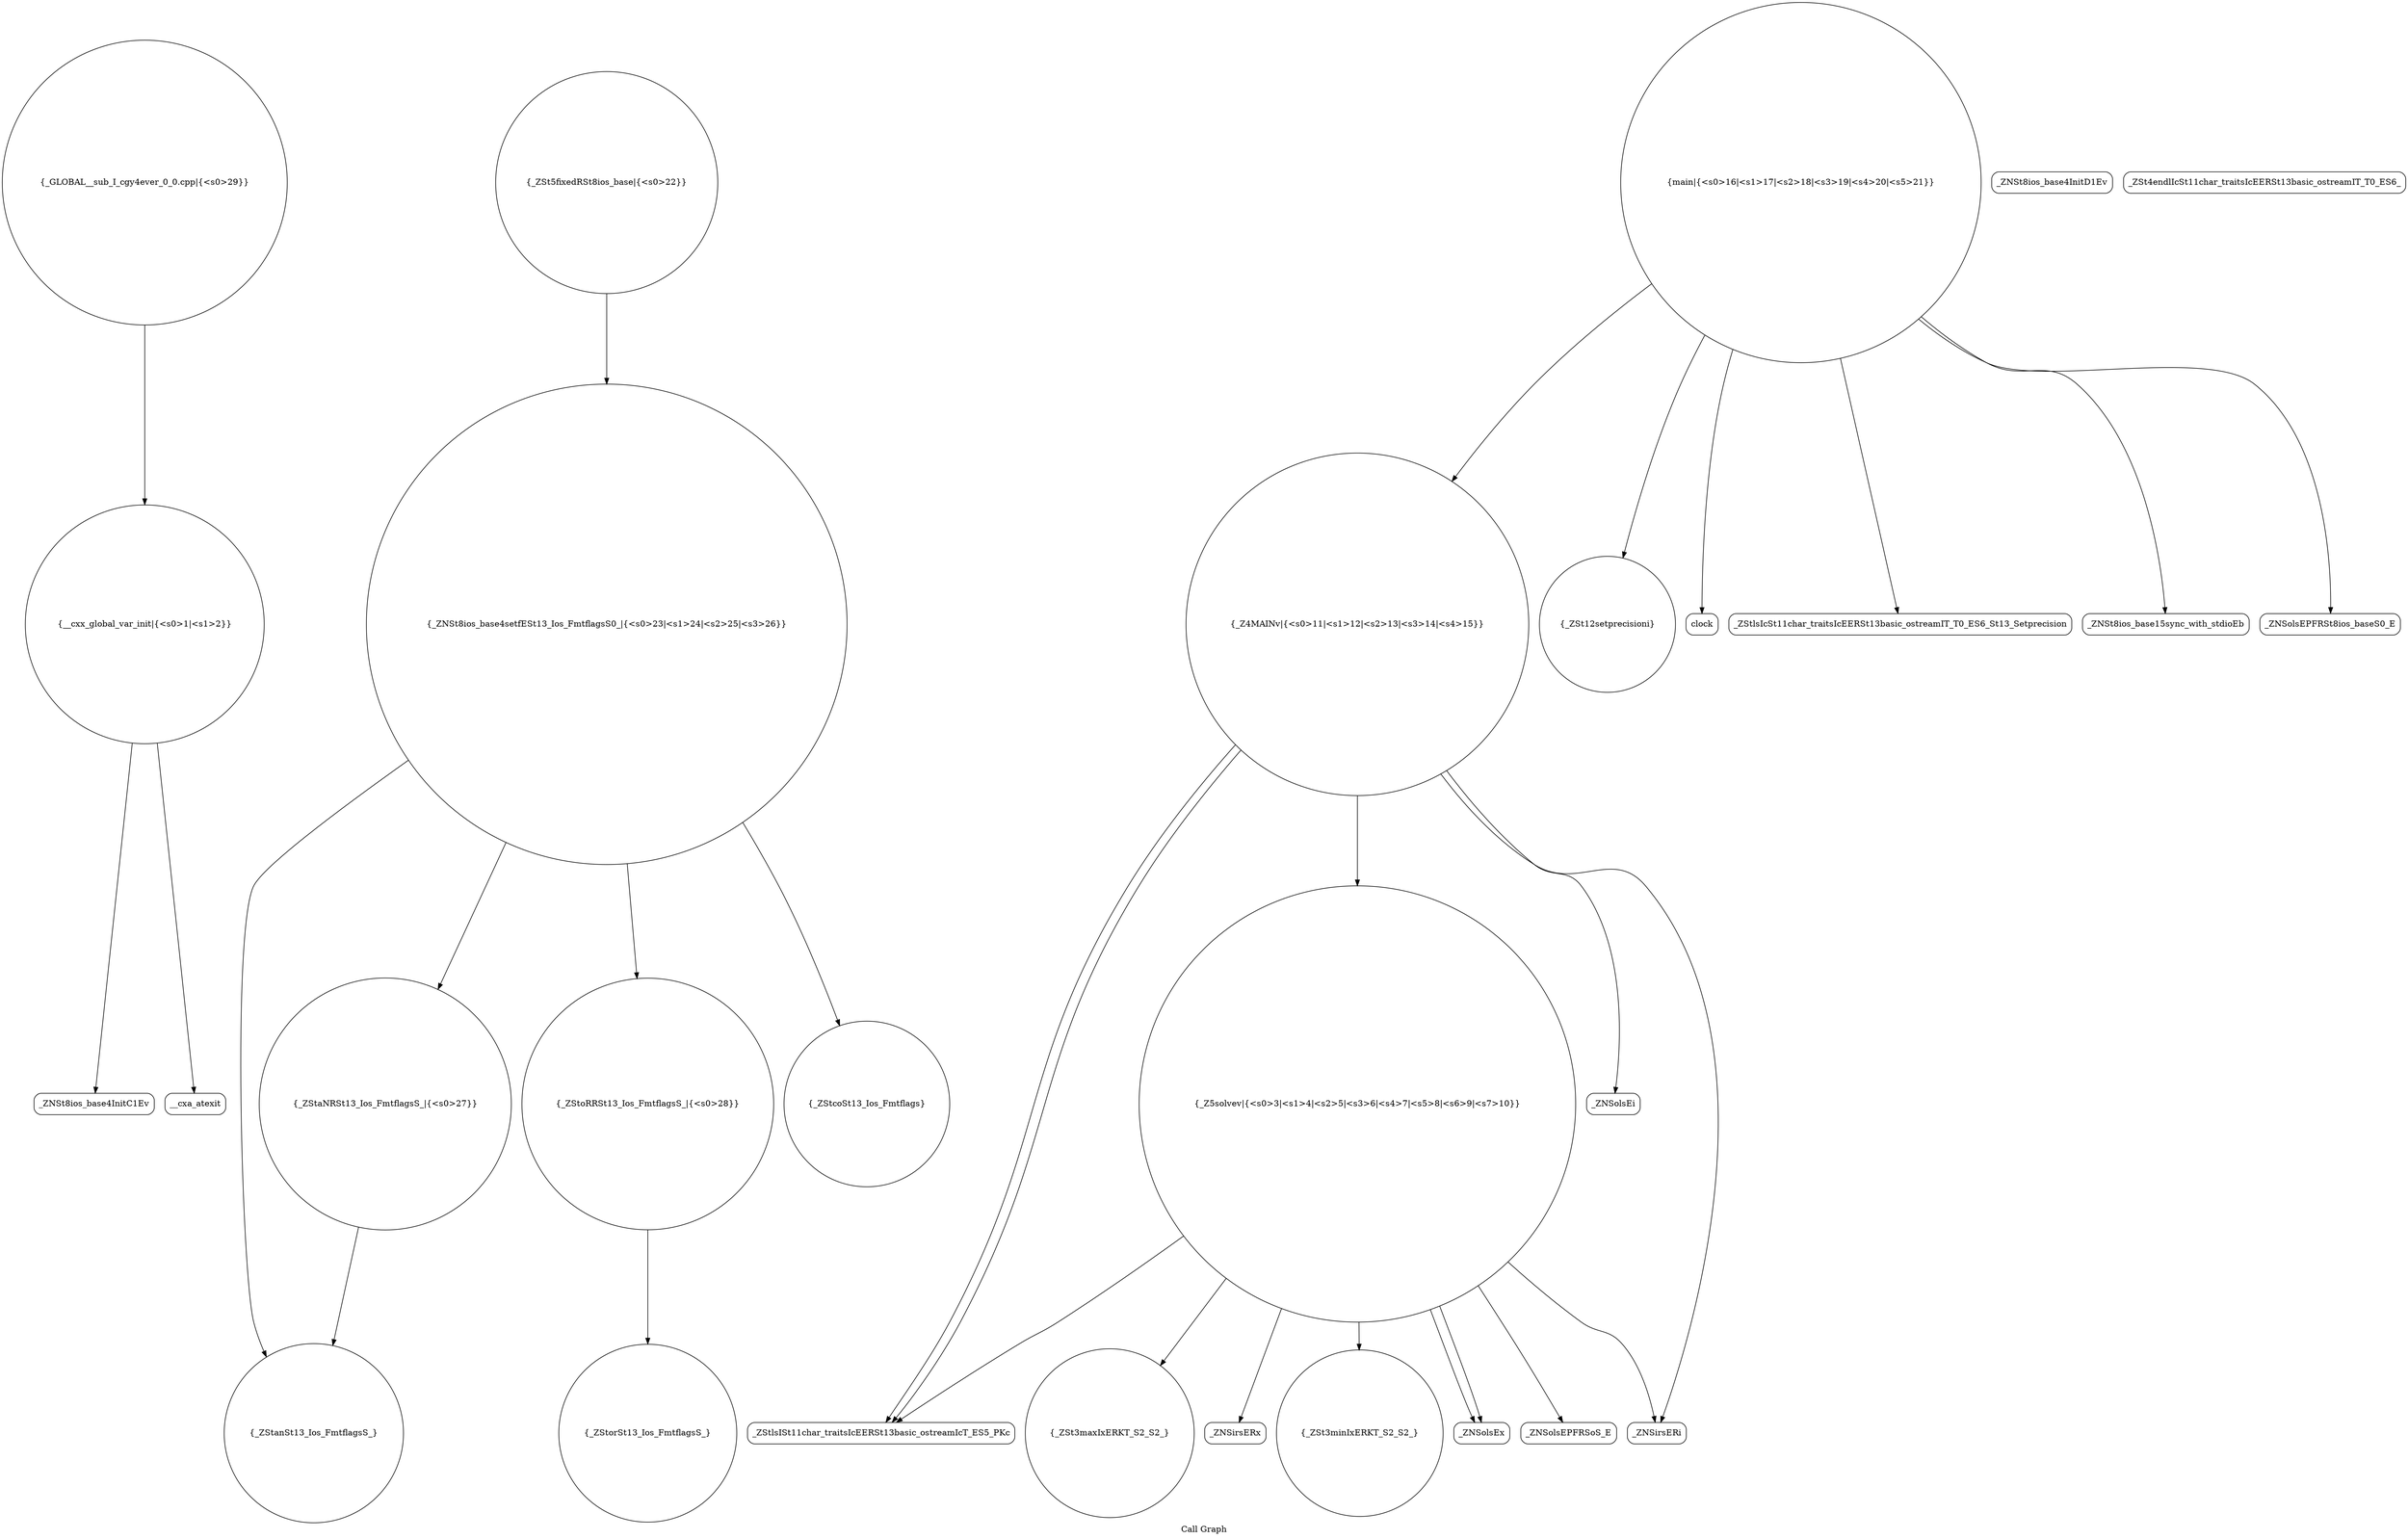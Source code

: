 digraph "Call Graph" {
	label="Call Graph";

	Node0x560100b5af90 [shape=record,shape=circle,label="{__cxx_global_var_init|{<s0>1|<s1>2}}"];
	Node0x560100b5af90:s0 -> Node0x560100b5b420[color=black];
	Node0x560100b5af90:s1 -> Node0x560100b5b520[color=black];
	Node0x560100b5c0a0 [shape=record,shape=circle,label="{_ZStanSt13_Ios_FmtflagsS_}"];
	Node0x560100b5b720 [shape=record,shape=circle,label="{_ZSt3maxIxERKT_S2_S2_}"];
	Node0x560100b5baa0 [shape=record,shape=Mrecord,label="{_ZNSolsEi}"];
	Node0x560100b5be20 [shape=record,shape=circle,label="{_ZSt12setprecisioni}"];
	Node0x560100b5b4a0 [shape=record,shape=Mrecord,label="{_ZNSt8ios_base4InitD1Ev}"];
	Node0x560100b5c1a0 [shape=record,shape=circle,label="{_GLOBAL__sub_I_cgy4ever_0_0.cpp|{<s0>29}}"];
	Node0x560100b5c1a0:s0 -> Node0x560100b5af90[color=black];
	Node0x560100b5b820 [shape=record,shape=Mrecord,label="{_ZStlsISt11char_traitsIcEERSt13basic_ostreamIcT_ES5_PKc}"];
	Node0x560100b5bba0 [shape=record,shape=Mrecord,label="{clock}"];
	Node0x560100b5bf20 [shape=record,shape=circle,label="{_ZStaNRSt13_Ios_FmtflagsS_|{<s0>27}}"];
	Node0x560100b5bf20:s0 -> Node0x560100b5c0a0[color=black];
	Node0x560100b5b5a0 [shape=record,shape=circle,label="{_Z5solvev|{<s0>3|<s1>4|<s2>5|<s3>6|<s4>7|<s5>8|<s6>9|<s7>10}}"];
	Node0x560100b5b5a0:s0 -> Node0x560100b5b620[color=black];
	Node0x560100b5b5a0:s1 -> Node0x560100b5b6a0[color=black];
	Node0x560100b5b5a0:s2 -> Node0x560100b5b720[color=black];
	Node0x560100b5b5a0:s3 -> Node0x560100b5b7a0[color=black];
	Node0x560100b5b5a0:s4 -> Node0x560100b5b8a0[color=black];
	Node0x560100b5b5a0:s5 -> Node0x560100b5b820[color=black];
	Node0x560100b5b5a0:s6 -> Node0x560100b5b8a0[color=black];
	Node0x560100b5b5a0:s7 -> Node0x560100b5b920[color=black];
	Node0x560100b5b920 [shape=record,shape=Mrecord,label="{_ZNSolsEPFRSoS_E}"];
	Node0x560100b5bca0 [shape=record,shape=Mrecord,label="{_ZStlsIcSt11char_traitsIcEERSt13basic_ostreamIT_T0_ES6_St13_Setprecision}"];
	Node0x560100b5c020 [shape=record,shape=circle,label="{_ZStoRRSt13_Ios_FmtflagsS_|{<s0>28}}"];
	Node0x560100b5c020:s0 -> Node0x560100b5c120[color=black];
	Node0x560100b5b6a0 [shape=record,shape=Mrecord,label="{_ZNSirsERx}"];
	Node0x560100b5ba20 [shape=record,shape=circle,label="{_Z4MAINv|{<s0>11|<s1>12|<s2>13|<s3>14|<s4>15}}"];
	Node0x560100b5ba20:s0 -> Node0x560100b5b620[color=black];
	Node0x560100b5ba20:s1 -> Node0x560100b5b820[color=black];
	Node0x560100b5ba20:s2 -> Node0x560100b5baa0[color=black];
	Node0x560100b5ba20:s3 -> Node0x560100b5b820[color=black];
	Node0x560100b5ba20:s4 -> Node0x560100b5b5a0[color=black];
	Node0x560100b5bda0 [shape=record,shape=circle,label="{_ZSt5fixedRSt8ios_base|{<s0>22}}"];
	Node0x560100b5bda0:s0 -> Node0x560100b5bea0[color=black];
	Node0x560100b5b420 [shape=record,shape=Mrecord,label="{_ZNSt8ios_base4InitC1Ev}"];
	Node0x560100b5c120 [shape=record,shape=circle,label="{_ZStorSt13_Ios_FmtflagsS_}"];
	Node0x560100b5b7a0 [shape=record,shape=circle,label="{_ZSt3minIxERKT_S2_S2_}"];
	Node0x560100b5bb20 [shape=record,shape=circle,label="{main|{<s0>16|<s1>17|<s2>18|<s3>19|<s4>20|<s5>21}}"];
	Node0x560100b5bb20:s0 -> Node0x560100b5bba0[color=black];
	Node0x560100b5bb20:s1 -> Node0x560100b5bc20[color=black];
	Node0x560100b5bb20:s2 -> Node0x560100b5bd20[color=black];
	Node0x560100b5bb20:s3 -> Node0x560100b5be20[color=black];
	Node0x560100b5bb20:s4 -> Node0x560100b5bca0[color=black];
	Node0x560100b5bb20:s5 -> Node0x560100b5ba20[color=black];
	Node0x560100b5bea0 [shape=record,shape=circle,label="{_ZNSt8ios_base4setfESt13_Ios_FmtflagsS0_|{<s0>23|<s1>24|<s2>25|<s3>26}}"];
	Node0x560100b5bea0:s0 -> Node0x560100b5bfa0[color=black];
	Node0x560100b5bea0:s1 -> Node0x560100b5bf20[color=black];
	Node0x560100b5bea0:s2 -> Node0x560100b5c0a0[color=black];
	Node0x560100b5bea0:s3 -> Node0x560100b5c020[color=black];
	Node0x560100b5b520 [shape=record,shape=Mrecord,label="{__cxa_atexit}"];
	Node0x560100b5b8a0 [shape=record,shape=Mrecord,label="{_ZNSolsEx}"];
	Node0x560100b5bc20 [shape=record,shape=Mrecord,label="{_ZNSt8ios_base15sync_with_stdioEb}"];
	Node0x560100b5bfa0 [shape=record,shape=circle,label="{_ZStcoSt13_Ios_Fmtflags}"];
	Node0x560100b5b620 [shape=record,shape=Mrecord,label="{_ZNSirsERi}"];
	Node0x560100b5b9a0 [shape=record,shape=Mrecord,label="{_ZSt4endlIcSt11char_traitsIcEERSt13basic_ostreamIT_T0_ES6_}"];
	Node0x560100b5bd20 [shape=record,shape=Mrecord,label="{_ZNSolsEPFRSt8ios_baseS0_E}"];
}
